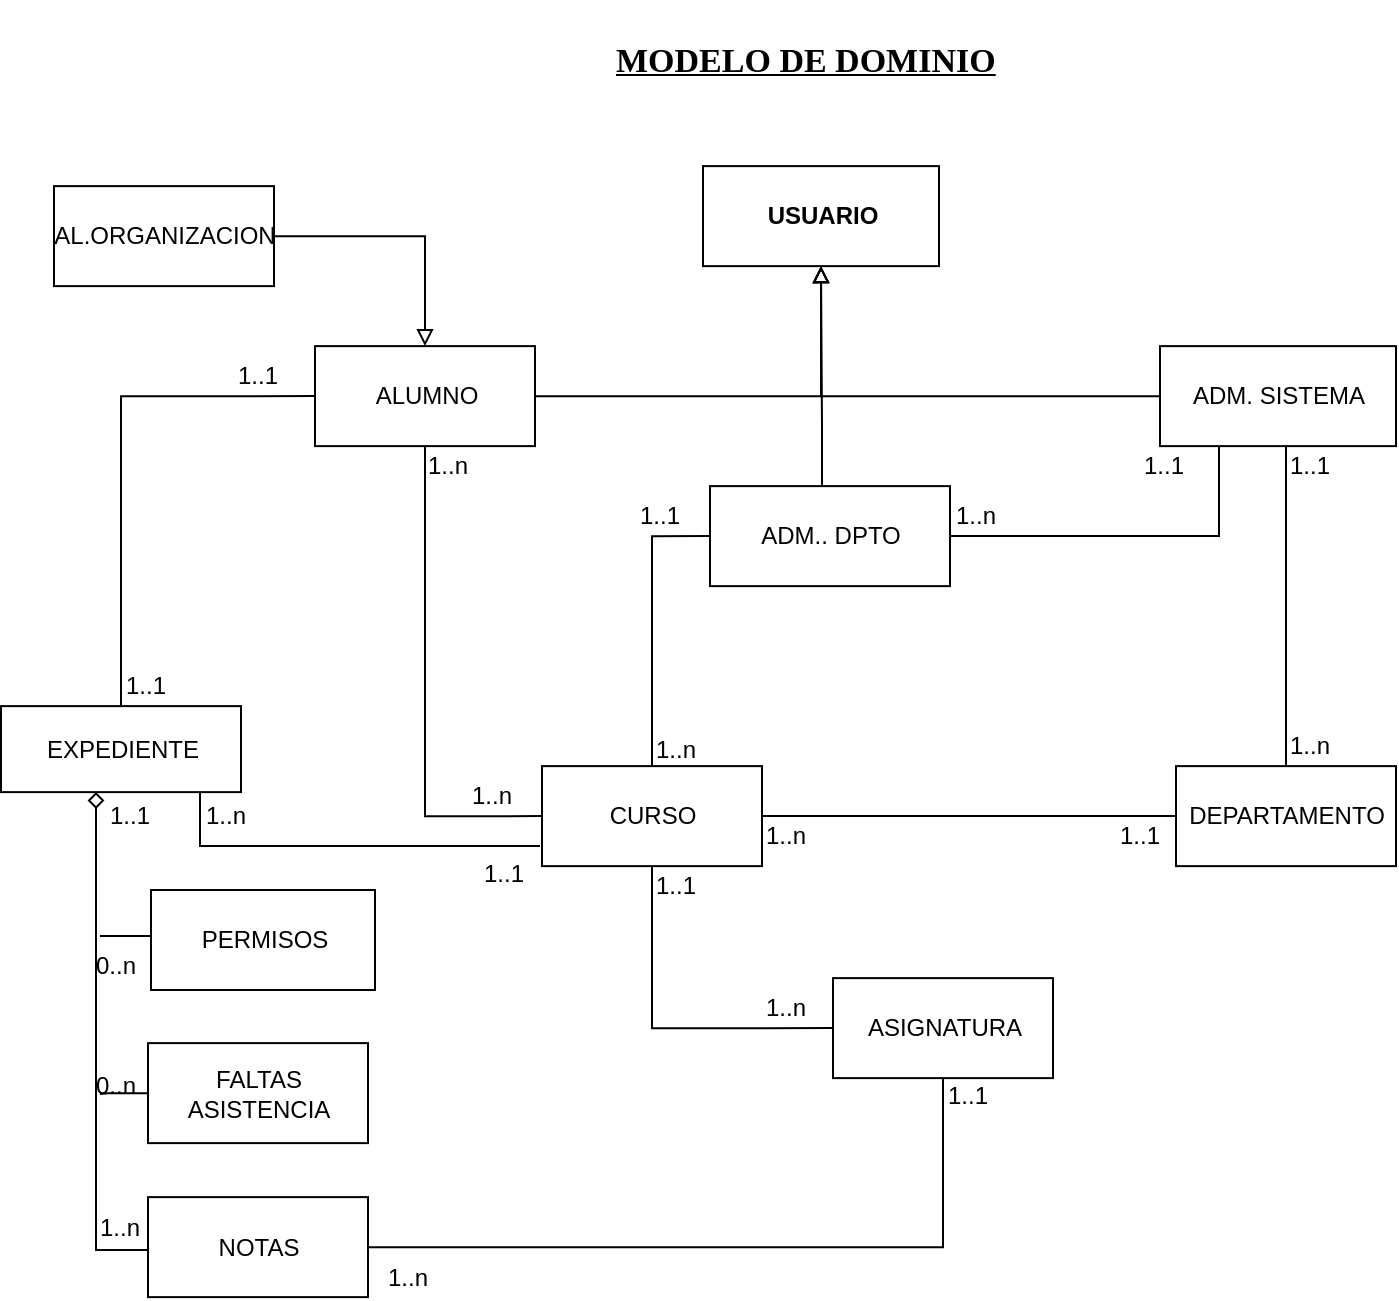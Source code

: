 <mxfile version="10.6.7" type="github"><diagram id="Sol0xsW8eR0jbnDQkNyq" name="Page-1"><mxGraphModel dx="887" dy="2036" grid="1" gridSize="10" guides="1" tooltips="1" connect="1" arrows="1" fold="1" page="1" pageScale="1" pageWidth="827" pageHeight="1169" math="0" shadow="0"><root><mxCell id="0"/><mxCell id="1" parent="0"/><mxCell id="LaLAcBlMtCxEboi5bf8O-23" value="&lt;p style=&quot;line-height: 90%&quot;&gt;MODELO DE DOMINIO&lt;/p&gt;" style="text;html=1;resizable=0;points=[];autosize=1;align=left;verticalAlign=top;spacingTop=-1;fontSize=17;fontFamily=Times New Roman;fontStyle=5;horizontal=1;fillColor=none;flipH=1;flipV=1;" parent="1" vertex="1"><mxGeometry x="345.5" y="-1142.941" width="190" height="50" as="geometry"/></mxCell><mxCell id="eQeFQnzIa3QFnuebUg-0-101" value="" style="group" vertex="1" connectable="0" parent="1"><mxGeometry x="40.5" y="-1059.941" width="697.5" height="565.5" as="geometry"/></mxCell><mxCell id="LaLAcBlMtCxEboi5bf8O-18" value="1..n" style="text;html=1;resizable=0;points=[];autosize=1;align=left;verticalAlign=top;spacingTop=-4;" parent="eQeFQnzIa3QFnuebUg-0-101" vertex="1"><mxGeometry x="233" y="305" width="40" height="20" as="geometry"/></mxCell><mxCell id="LaLAcBlMtCxEboi5bf8O-63" value="DEPARTAMENTO" style="html=1;" parent="eQeFQnzIa3QFnuebUg-0-101" vertex="1"><mxGeometry x="587.5" y="300" width="110" height="50" as="geometry"/></mxCell><mxCell id="eQeFQnzIa3QFnuebUg-0-1" value="USUARIO" style="html=1;fontStyle=1" vertex="1" parent="eQeFQnzIa3QFnuebUg-0-101"><mxGeometry x="351" width="118" height="50" as="geometry"/></mxCell><mxCell id="eQeFQnzIa3QFnuebUg-0-8" style="edgeStyle=orthogonalEdgeStyle;rounded=0;orthogonalLoop=1;jettySize=auto;html=1;entryX=0.5;entryY=1;entryDx=0;entryDy=0;endFill=0;endArrow=block;startFill=0;startArrow=none;" edge="1" parent="eQeFQnzIa3QFnuebUg-0-101" source="eQeFQnzIa3QFnuebUg-0-4" target="eQeFQnzIa3QFnuebUg-0-1"><mxGeometry relative="1" as="geometry"/></mxCell><mxCell id="eQeFQnzIa3QFnuebUg-0-4" value="ALUMNO" style="html=1;" vertex="1" parent="eQeFQnzIa3QFnuebUg-0-101"><mxGeometry x="157" y="90" width="110" height="50" as="geometry"/></mxCell><mxCell id="eQeFQnzIa3QFnuebUg-0-10" style="edgeStyle=orthogonalEdgeStyle;rounded=0;orthogonalLoop=1;jettySize=auto;html=1;entryX=0.5;entryY=1;entryDx=0;entryDy=0;endFill=0;endArrow=block;startFill=0;startArrow=none;" edge="1" parent="eQeFQnzIa3QFnuebUg-0-101" source="eQeFQnzIa3QFnuebUg-0-5" target="eQeFQnzIa3QFnuebUg-0-1"><mxGeometry relative="1" as="geometry"><Array as="points"><mxPoint x="410.5" y="129.941"/><mxPoint x="410.5" y="129.941"/></Array></mxGeometry></mxCell><mxCell id="eQeFQnzIa3QFnuebUg-0-5" value="&lt;div&gt;ADM.. DPTO&lt;br&gt;&lt;/div&gt;" style="html=1;" vertex="1" parent="eQeFQnzIa3QFnuebUg-0-101"><mxGeometry x="354.5" y="160" width="120" height="50" as="geometry"/></mxCell><mxCell id="eQeFQnzIa3QFnuebUg-0-9" style="edgeStyle=orthogonalEdgeStyle;rounded=0;orthogonalLoop=1;jettySize=auto;html=1;entryX=0.5;entryY=1;entryDx=0;entryDy=0;startArrow=none;startFill=0;endArrow=block;endFill=0;" edge="1" parent="eQeFQnzIa3QFnuebUg-0-101" source="eQeFQnzIa3QFnuebUg-0-6" target="eQeFQnzIa3QFnuebUg-0-1"><mxGeometry relative="1" as="geometry"/></mxCell><mxCell id="eQeFQnzIa3QFnuebUg-0-55" style="edgeStyle=orthogonalEdgeStyle;rounded=0;orthogonalLoop=1;jettySize=auto;html=1;entryX=0.5;entryY=0;entryDx=0;entryDy=0;startArrow=none;startFill=0;endArrow=none;endFill=0;" edge="1" parent="eQeFQnzIa3QFnuebUg-0-101" source="eQeFQnzIa3QFnuebUg-0-6" target="LaLAcBlMtCxEboi5bf8O-63"><mxGeometry relative="1" as="geometry"><Array as="points"><mxPoint x="642.5" y="179.941"/><mxPoint x="642.5" y="179.941"/></Array></mxGeometry></mxCell><mxCell id="eQeFQnzIa3QFnuebUg-0-86" style="edgeStyle=orthogonalEdgeStyle;rounded=0;orthogonalLoop=1;jettySize=auto;html=1;startArrow=none;startFill=0;sourcePerimeterSpacing=0;endArrow=none;endFill=0;endSize=6;targetPerimeterSpacing=0;strokeWidth=1;exitX=0.25;exitY=1;exitDx=0;exitDy=0;" edge="1" parent="eQeFQnzIa3QFnuebUg-0-101" source="eQeFQnzIa3QFnuebUg-0-6"><mxGeometry relative="1" as="geometry"><mxPoint x="474.5" y="184.941" as="targetPoint"/><Array as="points"><mxPoint x="609.5" y="184.941"/><mxPoint x="474.5" y="184.941"/></Array></mxGeometry></mxCell><mxCell id="eQeFQnzIa3QFnuebUg-0-6" value="ADM. SISTEMA" style="html=1;" vertex="1" parent="eQeFQnzIa3QFnuebUg-0-101"><mxGeometry x="579.5" y="90" width="118" height="50" as="geometry"/></mxCell><mxCell id="eQeFQnzIa3QFnuebUg-0-48" style="edgeStyle=orthogonalEdgeStyle;rounded=0;orthogonalLoop=1;jettySize=auto;html=1;startArrow=none;startFill=0;endArrow=none;endFill=0;" edge="1" parent="eQeFQnzIa3QFnuebUg-0-101" source="eQeFQnzIa3QFnuebUg-0-31"><mxGeometry relative="1" as="geometry"><mxPoint x="49.5" y="384.941" as="targetPoint"/><Array as="points"><mxPoint x="69.5" y="384.941"/><mxPoint x="69.5" y="384.941"/></Array></mxGeometry></mxCell><mxCell id="eQeFQnzIa3QFnuebUg-0-31" value="PERMISOS" style="html=1;" vertex="1" parent="eQeFQnzIa3QFnuebUg-0-101"><mxGeometry x="75" y="361.941" width="112" height="50" as="geometry"/></mxCell><mxCell id="eQeFQnzIa3QFnuebUg-0-32" value="0..n" style="text;html=1;resizable=0;points=[];autosize=1;align=left;verticalAlign=top;spacingTop=-4;" vertex="1" parent="eQeFQnzIa3QFnuebUg-0-101"><mxGeometry x="45" y="390" width="30" height="20" as="geometry"/></mxCell><mxCell id="eQeFQnzIa3QFnuebUg-0-49" style="edgeStyle=orthogonalEdgeStyle;rounded=0;orthogonalLoop=1;jettySize=auto;html=1;startArrow=none;startFill=0;endArrow=none;endFill=0;" edge="1" parent="eQeFQnzIa3QFnuebUg-0-101" source="eQeFQnzIa3QFnuebUg-0-34"><mxGeometry relative="1" as="geometry"><mxPoint x="49.5" y="463.941" as="targetPoint"/></mxGeometry></mxCell><mxCell id="eQeFQnzIa3QFnuebUg-0-34" value="&lt;div&gt;FALTAS &lt;br&gt;&lt;/div&gt;&lt;div&gt;ASISTENCIA&lt;/div&gt;" style="html=1;" vertex="1" parent="eQeFQnzIa3QFnuebUg-0-101"><mxGeometry x="73.5" y="438.5" width="110" height="50" as="geometry"/></mxCell><mxCell id="eQeFQnzIa3QFnuebUg-0-36" value="NOTAS" style="html=1;" vertex="1" parent="eQeFQnzIa3QFnuebUg-0-101"><mxGeometry x="73.5" y="515.5" width="110" height="50" as="geometry"/></mxCell><mxCell id="eQeFQnzIa3QFnuebUg-0-37" value="0..n" style="text;html=1;resizable=0;points=[];autosize=1;align=left;verticalAlign=top;spacingTop=-4;" vertex="1" parent="eQeFQnzIa3QFnuebUg-0-101"><mxGeometry x="45" y="450" width="30" height="20" as="geometry"/></mxCell><mxCell id="eQeFQnzIa3QFnuebUg-0-38" value="1..n" style="text;html=1;resizable=0;points=[];autosize=1;align=left;verticalAlign=top;spacingTop=-4;" vertex="1" parent="eQeFQnzIa3QFnuebUg-0-101"><mxGeometry x="47.5" y="521" width="40" height="20" as="geometry"/></mxCell><mxCell id="eQeFQnzIa3QFnuebUg-0-46" style="edgeStyle=orthogonalEdgeStyle;rounded=0;orthogonalLoop=1;jettySize=auto;html=1;entryX=0;entryY=0.5;entryDx=0;entryDy=0;startArrow=diamond;startFill=0;endArrow=none;endFill=0;strokeWidth=1;endSize=6;targetPerimeterSpacing=0;sourcePerimeterSpacing=0;" edge="1" parent="eQeFQnzIa3QFnuebUg-0-101" source="eQeFQnzIa3QFnuebUg-0-41" target="eQeFQnzIa3QFnuebUg-0-36"><mxGeometry relative="1" as="geometry"><Array as="points"><mxPoint x="47.5" y="541.941"/></Array></mxGeometry></mxCell><mxCell id="eQeFQnzIa3QFnuebUg-0-94" style="edgeStyle=orthogonalEdgeStyle;rounded=0;orthogonalLoop=1;jettySize=auto;html=1;startArrow=none;startFill=0;sourcePerimeterSpacing=0;endArrow=none;endFill=0;endSize=6;targetPerimeterSpacing=0;strokeWidth=1;" edge="1" parent="eQeFQnzIa3QFnuebUg-0-101" source="eQeFQnzIa3QFnuebUg-0-41"><mxGeometry relative="1" as="geometry"><mxPoint x="269.5" y="339.941" as="targetPoint"/><Array as="points"><mxPoint x="99.5" y="339.941"/></Array></mxGeometry></mxCell><mxCell id="eQeFQnzIa3QFnuebUg-0-41" value="EXPEDIENTE" style="html=1;" vertex="1" parent="eQeFQnzIa3QFnuebUg-0-101"><mxGeometry y="270" width="120" height="43" as="geometry"/></mxCell><mxCell id="eQeFQnzIa3QFnuebUg-0-53" style="edgeStyle=orthogonalEdgeStyle;rounded=0;orthogonalLoop=1;jettySize=auto;html=1;exitX=0;exitY=0.5;exitDx=0;exitDy=0;entryX=0.5;entryY=0;entryDx=0;entryDy=0;startArrow=none;startFill=0;endArrow=none;endFill=0;" edge="1" parent="eQeFQnzIa3QFnuebUg-0-101" source="eQeFQnzIa3QFnuebUg-0-4" target="eQeFQnzIa3QFnuebUg-0-41"><mxGeometry relative="1" as="geometry"><Array as="points"/></mxGeometry></mxCell><mxCell id="eQeFQnzIa3QFnuebUg-0-57" style="edgeStyle=orthogonalEdgeStyle;rounded=0;orthogonalLoop=1;jettySize=auto;html=1;entryX=0;entryY=0.5;entryDx=0;entryDy=0;startArrow=none;startFill=0;endArrow=none;endFill=0;" edge="1" parent="eQeFQnzIa3QFnuebUg-0-101" source="eQeFQnzIa3QFnuebUg-0-51" target="LaLAcBlMtCxEboi5bf8O-63"><mxGeometry relative="1" as="geometry"/></mxCell><mxCell id="eQeFQnzIa3QFnuebUg-0-80" style="edgeStyle=orthogonalEdgeStyle;rounded=0;orthogonalLoop=1;jettySize=auto;html=1;exitX=0.5;exitY=0;exitDx=0;exitDy=0;entryX=0;entryY=0.5;entryDx=0;entryDy=0;startArrow=none;startFill=0;sourcePerimeterSpacing=0;endArrow=none;endFill=0;endSize=6;targetPerimeterSpacing=0;strokeWidth=1;" edge="1" parent="eQeFQnzIa3QFnuebUg-0-101" source="eQeFQnzIa3QFnuebUg-0-51" target="eQeFQnzIa3QFnuebUg-0-5"><mxGeometry relative="1" as="geometry"><Array as="points"><mxPoint x="325.5" y="184.941"/></Array></mxGeometry></mxCell><mxCell id="eQeFQnzIa3QFnuebUg-0-51" value="CURSO" style="html=1;" vertex="1" parent="eQeFQnzIa3QFnuebUg-0-101"><mxGeometry x="270.5" y="300" width="110" height="50" as="geometry"/></mxCell><mxCell id="eQeFQnzIa3QFnuebUg-0-52" style="edgeStyle=orthogonalEdgeStyle;rounded=0;orthogonalLoop=1;jettySize=auto;html=1;exitX=0.5;exitY=1;exitDx=0;exitDy=0;entryX=0;entryY=0.5;entryDx=0;entryDy=0;startArrow=none;startFill=0;endArrow=none;endFill=0;" edge="1" parent="eQeFQnzIa3QFnuebUg-0-101" source="eQeFQnzIa3QFnuebUg-0-4" target="eQeFQnzIa3QFnuebUg-0-51"><mxGeometry relative="1" as="geometry"><Array as="points"><mxPoint x="212.5" y="324.941"/></Array></mxGeometry></mxCell><mxCell id="eQeFQnzIa3QFnuebUg-0-54" value="ASIGNATURA" style="html=1;" vertex="1" parent="eQeFQnzIa3QFnuebUg-0-101"><mxGeometry x="416" y="406" width="110" height="50" as="geometry"/></mxCell><mxCell id="eQeFQnzIa3QFnuebUg-0-58" value="1..n" style="text;html=1;resizable=0;points=[];autosize=1;align=left;verticalAlign=top;spacingTop=-4;" vertex="1" parent="eQeFQnzIa3QFnuebUg-0-101"><mxGeometry x="211.5" y="140" width="40" height="20" as="geometry"/></mxCell><mxCell id="eQeFQnzIa3QFnuebUg-0-89" style="edgeStyle=orthogonalEdgeStyle;rounded=0;orthogonalLoop=1;jettySize=auto;html=1;entryX=0.5;entryY=1;entryDx=0;entryDy=0;startArrow=none;startFill=0;sourcePerimeterSpacing=0;endArrow=none;endFill=0;endSize=6;targetPerimeterSpacing=0;strokeWidth=1;" edge="1" parent="eQeFQnzIa3QFnuebUg-0-101" source="eQeFQnzIa3QFnuebUg-0-36" target="eQeFQnzIa3QFnuebUg-0-54"><mxGeometry relative="1" as="geometry"/></mxCell><mxCell id="eQeFQnzIa3QFnuebUg-0-61" style="edgeStyle=orthogonalEdgeStyle;rounded=0;orthogonalLoop=1;jettySize=auto;html=1;entryX=0;entryY=0.5;entryDx=0;entryDy=0;startArrow=none;startFill=0;endArrow=none;endFill=0;exitX=0.5;exitY=1;exitDx=0;exitDy=0;" edge="1" parent="eQeFQnzIa3QFnuebUg-0-101" source="eQeFQnzIa3QFnuebUg-0-51" target="eQeFQnzIa3QFnuebUg-0-54"><mxGeometry relative="1" as="geometry"><mxPoint x="325.357" y="349.37" as="sourcePoint"/><mxPoint x="380.5" y="420.798" as="targetPoint"/></mxGeometry></mxCell><mxCell id="eQeFQnzIa3QFnuebUg-0-62" value="1..1" style="text;html=1;resizable=0;points=[];autosize=1;align=left;verticalAlign=top;spacingTop=-4;" vertex="1" parent="eQeFQnzIa3QFnuebUg-0-101"><mxGeometry x="325.5" y="350" width="40" height="20" as="geometry"/></mxCell><mxCell id="eQeFQnzIa3QFnuebUg-0-63" value="1..n" style="text;html=1;resizable=0;points=[];autosize=1;align=left;verticalAlign=top;spacingTop=-4;" vertex="1" parent="eQeFQnzIa3QFnuebUg-0-101"><mxGeometry x="380.5" y="411" width="40" height="20" as="geometry"/></mxCell><mxCell id="eQeFQnzIa3QFnuebUg-0-64" value="1..n" style="text;html=1;resizable=0;points=[];autosize=1;align=left;verticalAlign=top;spacingTop=-4;" vertex="1" parent="eQeFQnzIa3QFnuebUg-0-101"><mxGeometry x="380.5" y="325" width="40" height="20" as="geometry"/></mxCell><mxCell id="eQeFQnzIa3QFnuebUg-0-66" value="1..1" style="text;html=1;resizable=0;points=[];autosize=1;align=left;verticalAlign=top;spacingTop=-4;" vertex="1" parent="eQeFQnzIa3QFnuebUg-0-101"><mxGeometry x="557" y="325" width="40" height="20" as="geometry"/></mxCell><mxCell id="eQeFQnzIa3QFnuebUg-0-69" value="1..1" style="text;html=1;resizable=0;points=[];autosize=1;align=left;verticalAlign=top;spacingTop=-4;" vertex="1" parent="eQeFQnzIa3QFnuebUg-0-101"><mxGeometry x="60" y="250" width="40" height="20" as="geometry"/></mxCell><mxCell id="eQeFQnzIa3QFnuebUg-0-70" value="1..1" style="text;html=1;resizable=0;points=[];autosize=1;align=left;verticalAlign=top;spacingTop=-4;" vertex="1" parent="eQeFQnzIa3QFnuebUg-0-101"><mxGeometry x="116.5" y="95" width="40" height="20" as="geometry"/></mxCell><mxCell id="eQeFQnzIa3QFnuebUg-0-75" value="1..n" style="text;html=1;resizable=0;points=[];autosize=1;align=left;verticalAlign=top;spacingTop=-4;" vertex="1" parent="eQeFQnzIa3QFnuebUg-0-101"><mxGeometry x="642" y="280" width="40" height="20" as="geometry"/></mxCell><mxCell id="eQeFQnzIa3QFnuebUg-0-76" value="1..1" style="text;html=1;resizable=0;points=[];autosize=1;align=left;verticalAlign=top;spacingTop=-4;" vertex="1" parent="eQeFQnzIa3QFnuebUg-0-101"><mxGeometry x="642.5" y="140" width="40" height="20" as="geometry"/></mxCell><mxCell id="eQeFQnzIa3QFnuebUg-0-79" value="1..1" style="text;html=1;resizable=0;points=[];autosize=1;align=left;verticalAlign=top;spacingTop=-4;" vertex="1" parent="eQeFQnzIa3QFnuebUg-0-101"><mxGeometry x="52" y="315" width="40" height="20" as="geometry"/></mxCell><mxCell id="eQeFQnzIa3QFnuebUg-0-81" value="1..n" style="text;html=1;resizable=0;points=[];autosize=1;align=left;verticalAlign=top;spacingTop=-4;" vertex="1" parent="eQeFQnzIa3QFnuebUg-0-101"><mxGeometry x="325.5" y="281.5" width="40" height="20" as="geometry"/></mxCell><mxCell id="eQeFQnzIa3QFnuebUg-0-82" value="1..1" style="text;html=1;resizable=0;points=[];autosize=1;align=left;verticalAlign=top;spacingTop=-4;" vertex="1" parent="eQeFQnzIa3QFnuebUg-0-101"><mxGeometry x="317.5" y="165" width="40" height="20" as="geometry"/></mxCell><mxCell id="eQeFQnzIa3QFnuebUg-0-87" value="1..1" style="text;html=1;resizable=0;points=[];autosize=1;align=left;verticalAlign=top;spacingTop=-4;" vertex="1" parent="eQeFQnzIa3QFnuebUg-0-101"><mxGeometry x="569.5" y="140" width="40" height="20" as="geometry"/></mxCell><mxCell id="eQeFQnzIa3QFnuebUg-0-88" value="1..n" style="text;html=1;resizable=0;points=[];autosize=1;align=left;verticalAlign=top;spacingTop=-4;" vertex="1" parent="eQeFQnzIa3QFnuebUg-0-101"><mxGeometry x="475" y="165" width="40" height="20" as="geometry"/></mxCell><mxCell id="eQeFQnzIa3QFnuebUg-0-90" value="1..1" style="text;html=1;resizable=0;points=[];autosize=1;align=left;verticalAlign=top;spacingTop=-4;" vertex="1" parent="eQeFQnzIa3QFnuebUg-0-101"><mxGeometry x="471" y="455" width="40" height="20" as="geometry"/></mxCell><mxCell id="eQeFQnzIa3QFnuebUg-0-91" value="1..n" style="text;html=1;resizable=0;points=[];autosize=1;align=left;verticalAlign=top;spacingTop=-4;" vertex="1" parent="eQeFQnzIa3QFnuebUg-0-101"><mxGeometry x="191.5" y="545.5" width="40" height="20" as="geometry"/></mxCell><mxCell id="eQeFQnzIa3QFnuebUg-0-95" value="1..n" style="text;html=1;resizable=0;points=[];autosize=1;align=left;verticalAlign=top;spacingTop=-4;" vertex="1" parent="eQeFQnzIa3QFnuebUg-0-101"><mxGeometry x="100" y="315" width="40" height="20" as="geometry"/></mxCell><mxCell id="eQeFQnzIa3QFnuebUg-0-96" value="1..1" style="text;html=1;resizable=0;points=[];autosize=1;align=left;verticalAlign=top;spacingTop=-4;" vertex="1" parent="eQeFQnzIa3QFnuebUg-0-101"><mxGeometry x="239.5" y="344" width="40" height="20" as="geometry"/></mxCell><mxCell id="eQeFQnzIa3QFnuebUg-0-100" style="edgeStyle=orthogonalEdgeStyle;rounded=0;orthogonalLoop=1;jettySize=auto;html=1;entryX=0.5;entryY=0;entryDx=0;entryDy=0;startArrow=none;startFill=0;sourcePerimeterSpacing=0;endArrow=block;endFill=0;endSize=6;targetPerimeterSpacing=0;strokeWidth=1;" edge="1" parent="eQeFQnzIa3QFnuebUg-0-101" source="eQeFQnzIa3QFnuebUg-0-99" target="eQeFQnzIa3QFnuebUg-0-4"><mxGeometry relative="1" as="geometry"/></mxCell><mxCell id="eQeFQnzIa3QFnuebUg-0-99" value="AL.ORGANIZACION" style="html=1;" vertex="1" parent="eQeFQnzIa3QFnuebUg-0-101"><mxGeometry x="26.5" y="10" width="110" height="50" as="geometry"/></mxCell></root></mxGraphModel></diagram></mxfile>